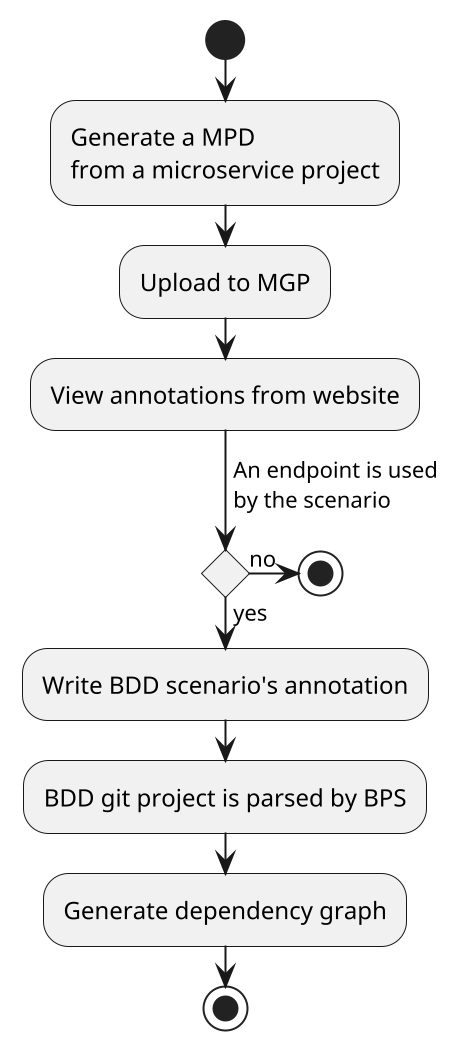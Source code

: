 @startuml
scale 2
start
:Generate a MPD\nfrom a microservice project;
:Upload to MGP;
:View annotations from website;
-> An endpoint is used \nby the scenario;
if() then(yes)
:Write BDD scenario's annotation;
:BDD git project is parsed by BPS;
:Generate dependency graph;
else (no)
stop
endif
stop
@enduml

